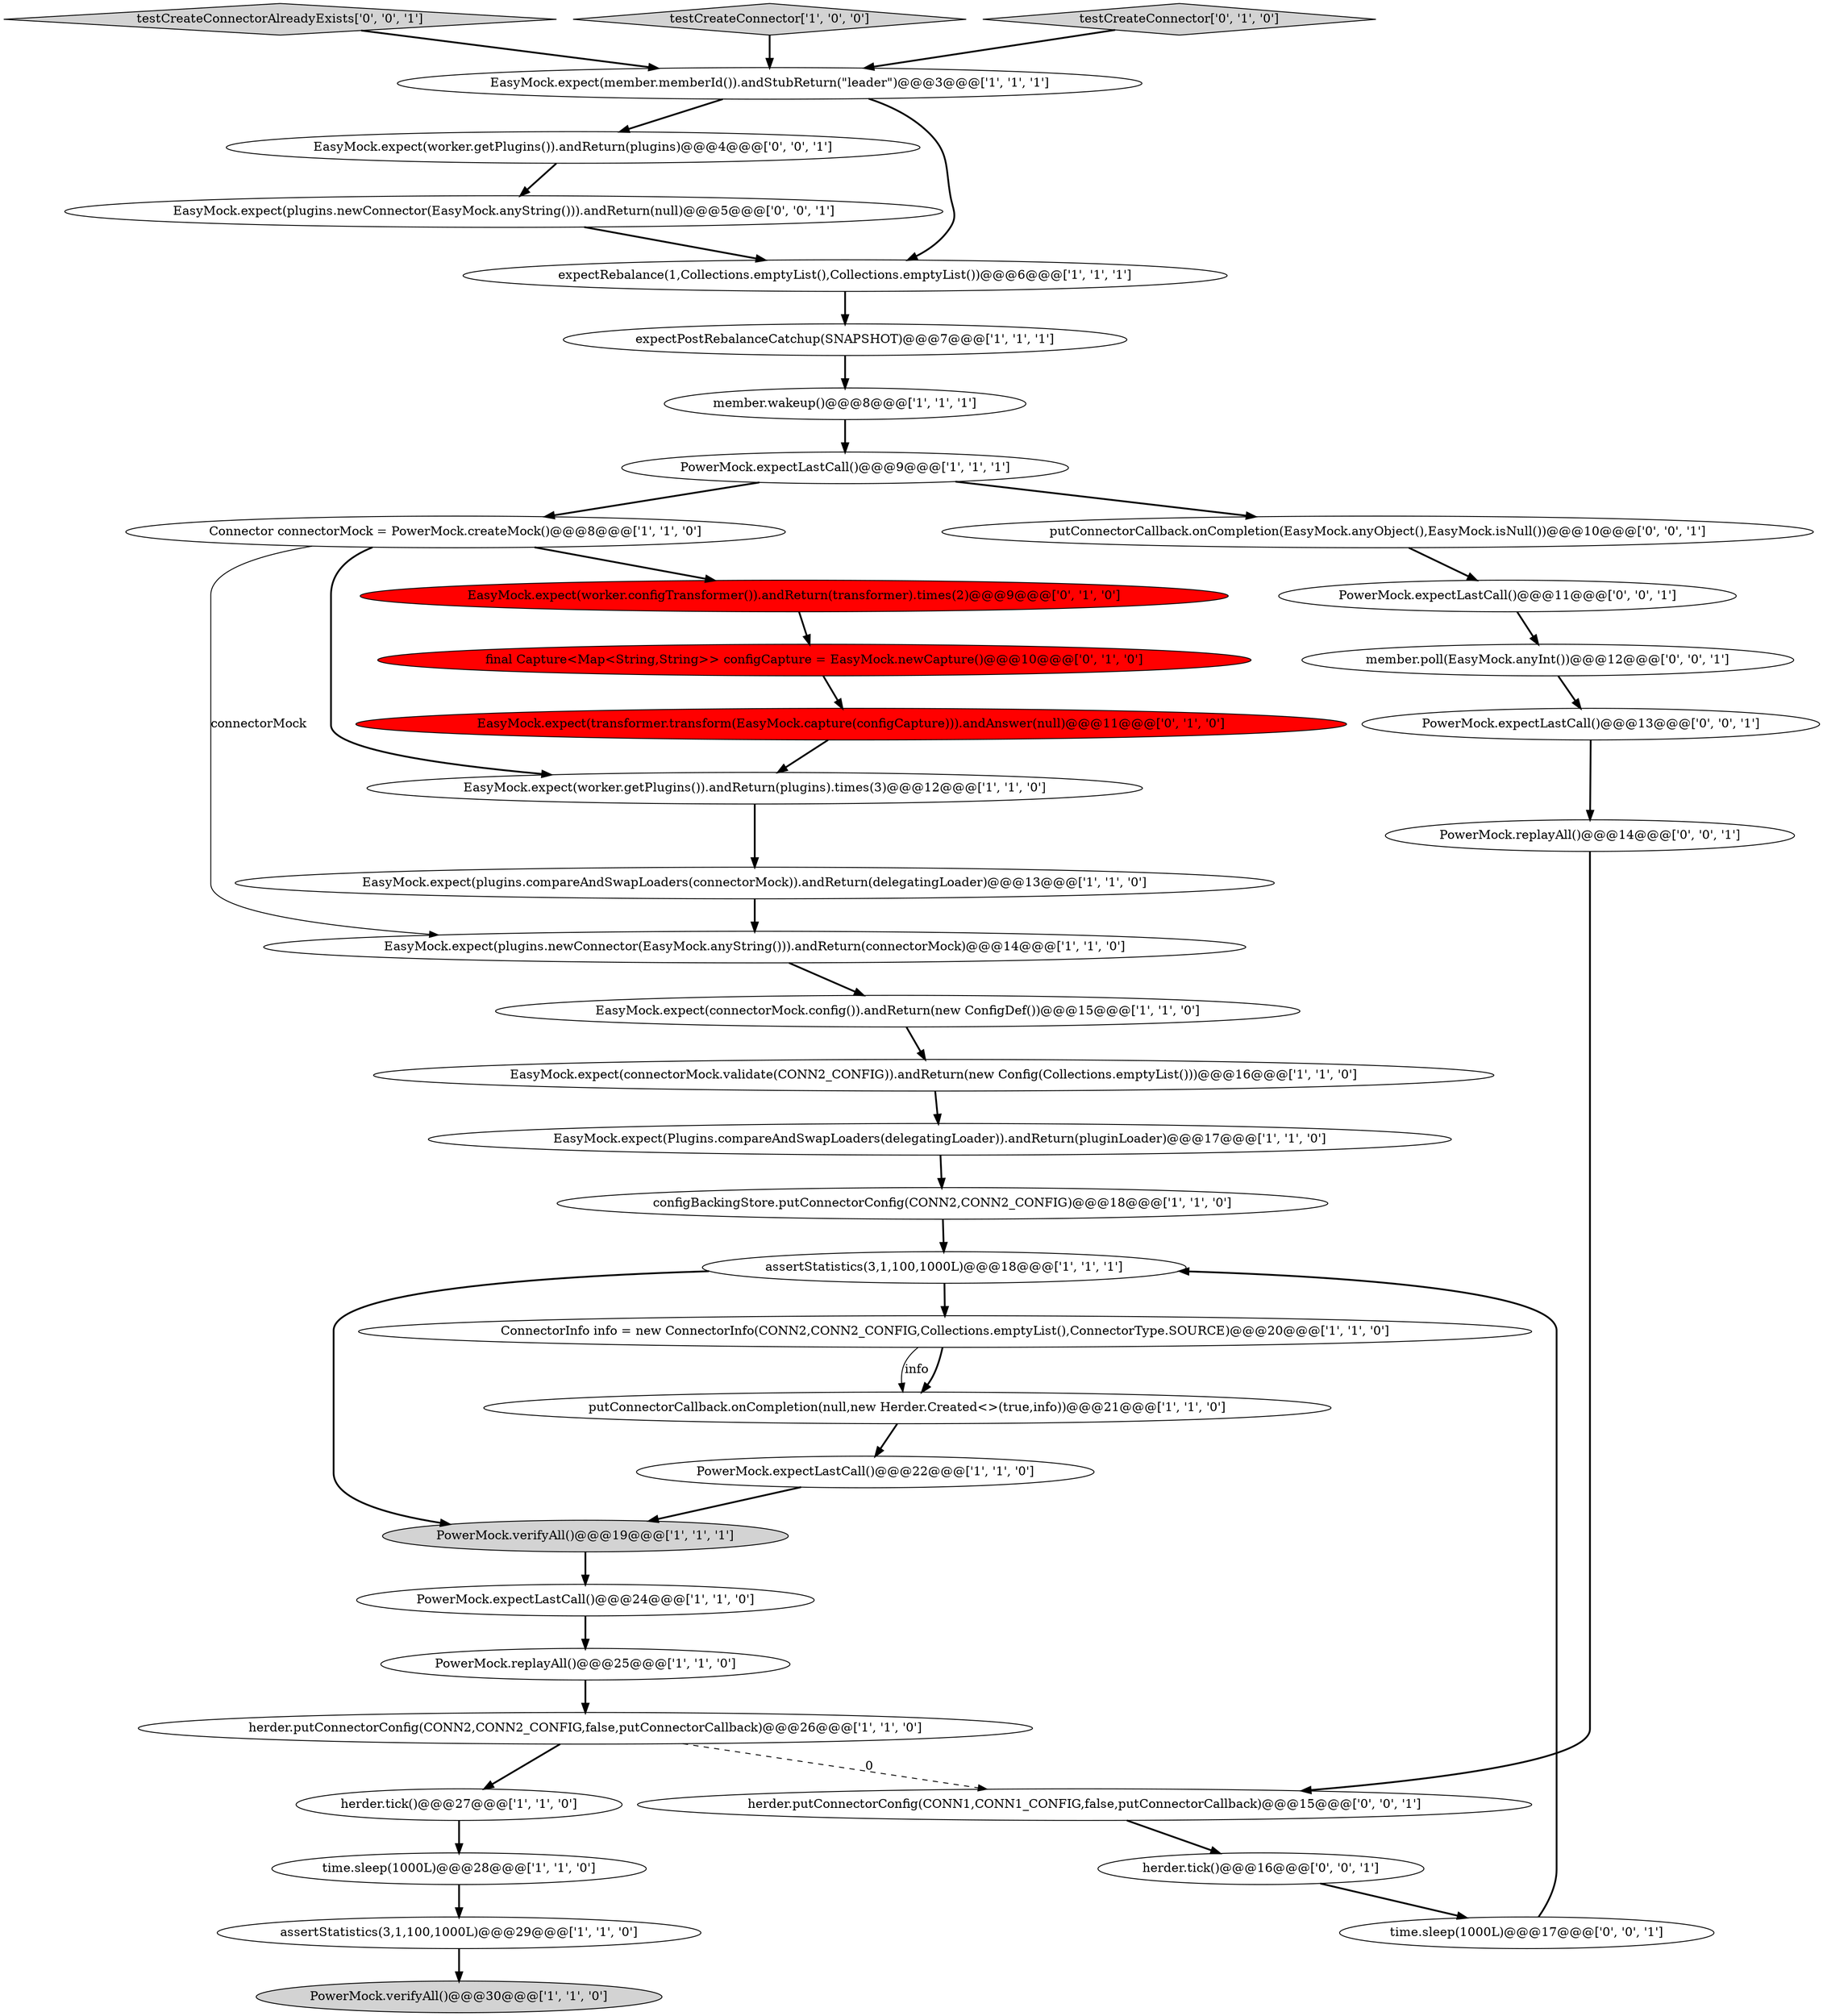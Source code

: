 digraph {
38 [style = filled, label = "testCreateConnectorAlreadyExists['0', '0', '1']", fillcolor = lightgray, shape = diamond image = "AAA0AAABBB3BBB"];
4 [style = filled, label = "herder.tick()@@@27@@@['1', '1', '0']", fillcolor = white, shape = ellipse image = "AAA0AAABBB1BBB"];
9 [style = filled, label = "testCreateConnector['1', '0', '0']", fillcolor = lightgray, shape = diamond image = "AAA0AAABBB1BBB"];
34 [style = filled, label = "herder.putConnectorConfig(CONN1,CONN1_CONFIG,false,putConnectorCallback)@@@15@@@['0', '0', '1']", fillcolor = white, shape = ellipse image = "AAA0AAABBB3BBB"];
15 [style = filled, label = "EasyMock.expect(plugins.newConnector(EasyMock.anyString())).andReturn(connectorMock)@@@14@@@['1', '1', '0']", fillcolor = white, shape = ellipse image = "AAA0AAABBB1BBB"];
7 [style = filled, label = "EasyMock.expect(connectorMock.config()).andReturn(new ConfigDef())@@@15@@@['1', '1', '0']", fillcolor = white, shape = ellipse image = "AAA0AAABBB1BBB"];
16 [style = filled, label = "ConnectorInfo info = new ConnectorInfo(CONN2,CONN2_CONFIG,Collections.emptyList(),ConnectorType.SOURCE)@@@20@@@['1', '1', '0']", fillcolor = white, shape = ellipse image = "AAA0AAABBB1BBB"];
31 [style = filled, label = "EasyMock.expect(plugins.newConnector(EasyMock.anyString())).andReturn(null)@@@5@@@['0', '0', '1']", fillcolor = white, shape = ellipse image = "AAA0AAABBB3BBB"];
14 [style = filled, label = "time.sleep(1000L)@@@28@@@['1', '1', '0']", fillcolor = white, shape = ellipse image = "AAA0AAABBB1BBB"];
13 [style = filled, label = "expectPostRebalanceCatchup(SNAPSHOT)@@@7@@@['1', '1', '1']", fillcolor = white, shape = ellipse image = "AAA0AAABBB1BBB"];
20 [style = filled, label = "EasyMock.expect(Plugins.compareAndSwapLoaders(delegatingLoader)).andReturn(pluginLoader)@@@17@@@['1', '1', '0']", fillcolor = white, shape = ellipse image = "AAA0AAABBB1BBB"];
0 [style = filled, label = "member.wakeup()@@@8@@@['1', '1', '1']", fillcolor = white, shape = ellipse image = "AAA0AAABBB1BBB"];
27 [style = filled, label = "testCreateConnector['0', '1', '0']", fillcolor = lightgray, shape = diamond image = "AAA0AAABBB2BBB"];
6 [style = filled, label = "PowerMock.verifyAll()@@@19@@@['1', '1', '1']", fillcolor = lightgray, shape = ellipse image = "AAA0AAABBB1BBB"];
25 [style = filled, label = "assertStatistics(3,1,100,1000L)@@@18@@@['1', '1', '1']", fillcolor = white, shape = ellipse image = "AAA0AAABBB1BBB"];
18 [style = filled, label = "configBackingStore.putConnectorConfig(CONN2,CONN2_CONFIG)@@@18@@@['1', '1', '0']", fillcolor = white, shape = ellipse image = "AAA0AAABBB1BBB"];
35 [style = filled, label = "time.sleep(1000L)@@@17@@@['0', '0', '1']", fillcolor = white, shape = ellipse image = "AAA0AAABBB3BBB"];
39 [style = filled, label = "PowerMock.replayAll()@@@14@@@['0', '0', '1']", fillcolor = white, shape = ellipse image = "AAA0AAABBB3BBB"];
5 [style = filled, label = "EasyMock.expect(member.memberId()).andStubReturn(\"leader\")@@@3@@@['1', '1', '1']", fillcolor = white, shape = ellipse image = "AAA0AAABBB1BBB"];
3 [style = filled, label = "herder.putConnectorConfig(CONN2,CONN2_CONFIG,false,putConnectorCallback)@@@26@@@['1', '1', '0']", fillcolor = white, shape = ellipse image = "AAA0AAABBB1BBB"];
17 [style = filled, label = "assertStatistics(3,1,100,1000L)@@@29@@@['1', '1', '0']", fillcolor = white, shape = ellipse image = "AAA0AAABBB1BBB"];
29 [style = filled, label = "final Capture<Map<String,String>> configCapture = EasyMock.newCapture()@@@10@@@['0', '1', '0']", fillcolor = red, shape = ellipse image = "AAA1AAABBB2BBB"];
30 [style = filled, label = "herder.tick()@@@16@@@['0', '0', '1']", fillcolor = white, shape = ellipse image = "AAA0AAABBB3BBB"];
10 [style = filled, label = "Connector connectorMock = PowerMock.createMock()@@@8@@@['1', '1', '0']", fillcolor = white, shape = ellipse image = "AAA0AAABBB1BBB"];
19 [style = filled, label = "PowerMock.expectLastCall()@@@24@@@['1', '1', '0']", fillcolor = white, shape = ellipse image = "AAA0AAABBB1BBB"];
1 [style = filled, label = "EasyMock.expect(worker.getPlugins()).andReturn(plugins).times(3)@@@12@@@['1', '1', '0']", fillcolor = white, shape = ellipse image = "AAA0AAABBB1BBB"];
28 [style = filled, label = "EasyMock.expect(transformer.transform(EasyMock.capture(configCapture))).andAnswer(null)@@@11@@@['0', '1', '0']", fillcolor = red, shape = ellipse image = "AAA1AAABBB2BBB"];
12 [style = filled, label = "PowerMock.replayAll()@@@25@@@['1', '1', '0']", fillcolor = white, shape = ellipse image = "AAA0AAABBB1BBB"];
33 [style = filled, label = "PowerMock.expectLastCall()@@@11@@@['0', '0', '1']", fillcolor = white, shape = ellipse image = "AAA0AAABBB3BBB"];
11 [style = filled, label = "EasyMock.expect(connectorMock.validate(CONN2_CONFIG)).andReturn(new Config(Collections.emptyList()))@@@16@@@['1', '1', '0']", fillcolor = white, shape = ellipse image = "AAA0AAABBB1BBB"];
23 [style = filled, label = "EasyMock.expect(plugins.compareAndSwapLoaders(connectorMock)).andReturn(delegatingLoader)@@@13@@@['1', '1', '0']", fillcolor = white, shape = ellipse image = "AAA0AAABBB1BBB"];
2 [style = filled, label = "expectRebalance(1,Collections.emptyList(),Collections.emptyList())@@@6@@@['1', '1', '1']", fillcolor = white, shape = ellipse image = "AAA0AAABBB1BBB"];
26 [style = filled, label = "EasyMock.expect(worker.configTransformer()).andReturn(transformer).times(2)@@@9@@@['0', '1', '0']", fillcolor = red, shape = ellipse image = "AAA1AAABBB2BBB"];
37 [style = filled, label = "PowerMock.expectLastCall()@@@13@@@['0', '0', '1']", fillcolor = white, shape = ellipse image = "AAA0AAABBB3BBB"];
21 [style = filled, label = "PowerMock.expectLastCall()@@@9@@@['1', '1', '1']", fillcolor = white, shape = ellipse image = "AAA0AAABBB1BBB"];
40 [style = filled, label = "member.poll(EasyMock.anyInt())@@@12@@@['0', '0', '1']", fillcolor = white, shape = ellipse image = "AAA0AAABBB3BBB"];
24 [style = filled, label = "putConnectorCallback.onCompletion(null,new Herder.Created<>(true,info))@@@21@@@['1', '1', '0']", fillcolor = white, shape = ellipse image = "AAA0AAABBB1BBB"];
8 [style = filled, label = "PowerMock.expectLastCall()@@@22@@@['1', '1', '0']", fillcolor = white, shape = ellipse image = "AAA0AAABBB1BBB"];
32 [style = filled, label = "putConnectorCallback.onCompletion(EasyMock.anyObject(),EasyMock.isNull())@@@10@@@['0', '0', '1']", fillcolor = white, shape = ellipse image = "AAA0AAABBB3BBB"];
36 [style = filled, label = "EasyMock.expect(worker.getPlugins()).andReturn(plugins)@@@4@@@['0', '0', '1']", fillcolor = white, shape = ellipse image = "AAA0AAABBB3BBB"];
22 [style = filled, label = "PowerMock.verifyAll()@@@30@@@['1', '1', '0']", fillcolor = lightgray, shape = ellipse image = "AAA0AAABBB1BBB"];
38->5 [style = bold, label=""];
11->20 [style = bold, label=""];
21->10 [style = bold, label=""];
4->14 [style = bold, label=""];
7->11 [style = bold, label=""];
15->7 [style = bold, label=""];
19->12 [style = bold, label=""];
39->34 [style = bold, label=""];
16->24 [style = bold, label=""];
26->29 [style = bold, label=""];
36->31 [style = bold, label=""];
23->15 [style = bold, label=""];
14->17 [style = bold, label=""];
31->2 [style = bold, label=""];
8->6 [style = bold, label=""];
10->26 [style = bold, label=""];
0->21 [style = bold, label=""];
6->19 [style = bold, label=""];
28->1 [style = bold, label=""];
17->22 [style = bold, label=""];
25->6 [style = bold, label=""];
25->16 [style = bold, label=""];
3->4 [style = bold, label=""];
34->30 [style = bold, label=""];
32->33 [style = bold, label=""];
1->23 [style = bold, label=""];
10->15 [style = solid, label="connectorMock"];
2->13 [style = bold, label=""];
35->25 [style = bold, label=""];
29->28 [style = bold, label=""];
20->18 [style = bold, label=""];
5->2 [style = bold, label=""];
3->34 [style = dashed, label="0"];
33->40 [style = bold, label=""];
30->35 [style = bold, label=""];
21->32 [style = bold, label=""];
18->25 [style = bold, label=""];
9->5 [style = bold, label=""];
12->3 [style = bold, label=""];
27->5 [style = bold, label=""];
24->8 [style = bold, label=""];
16->24 [style = solid, label="info"];
10->1 [style = bold, label=""];
5->36 [style = bold, label=""];
37->39 [style = bold, label=""];
40->37 [style = bold, label=""];
13->0 [style = bold, label=""];
}
